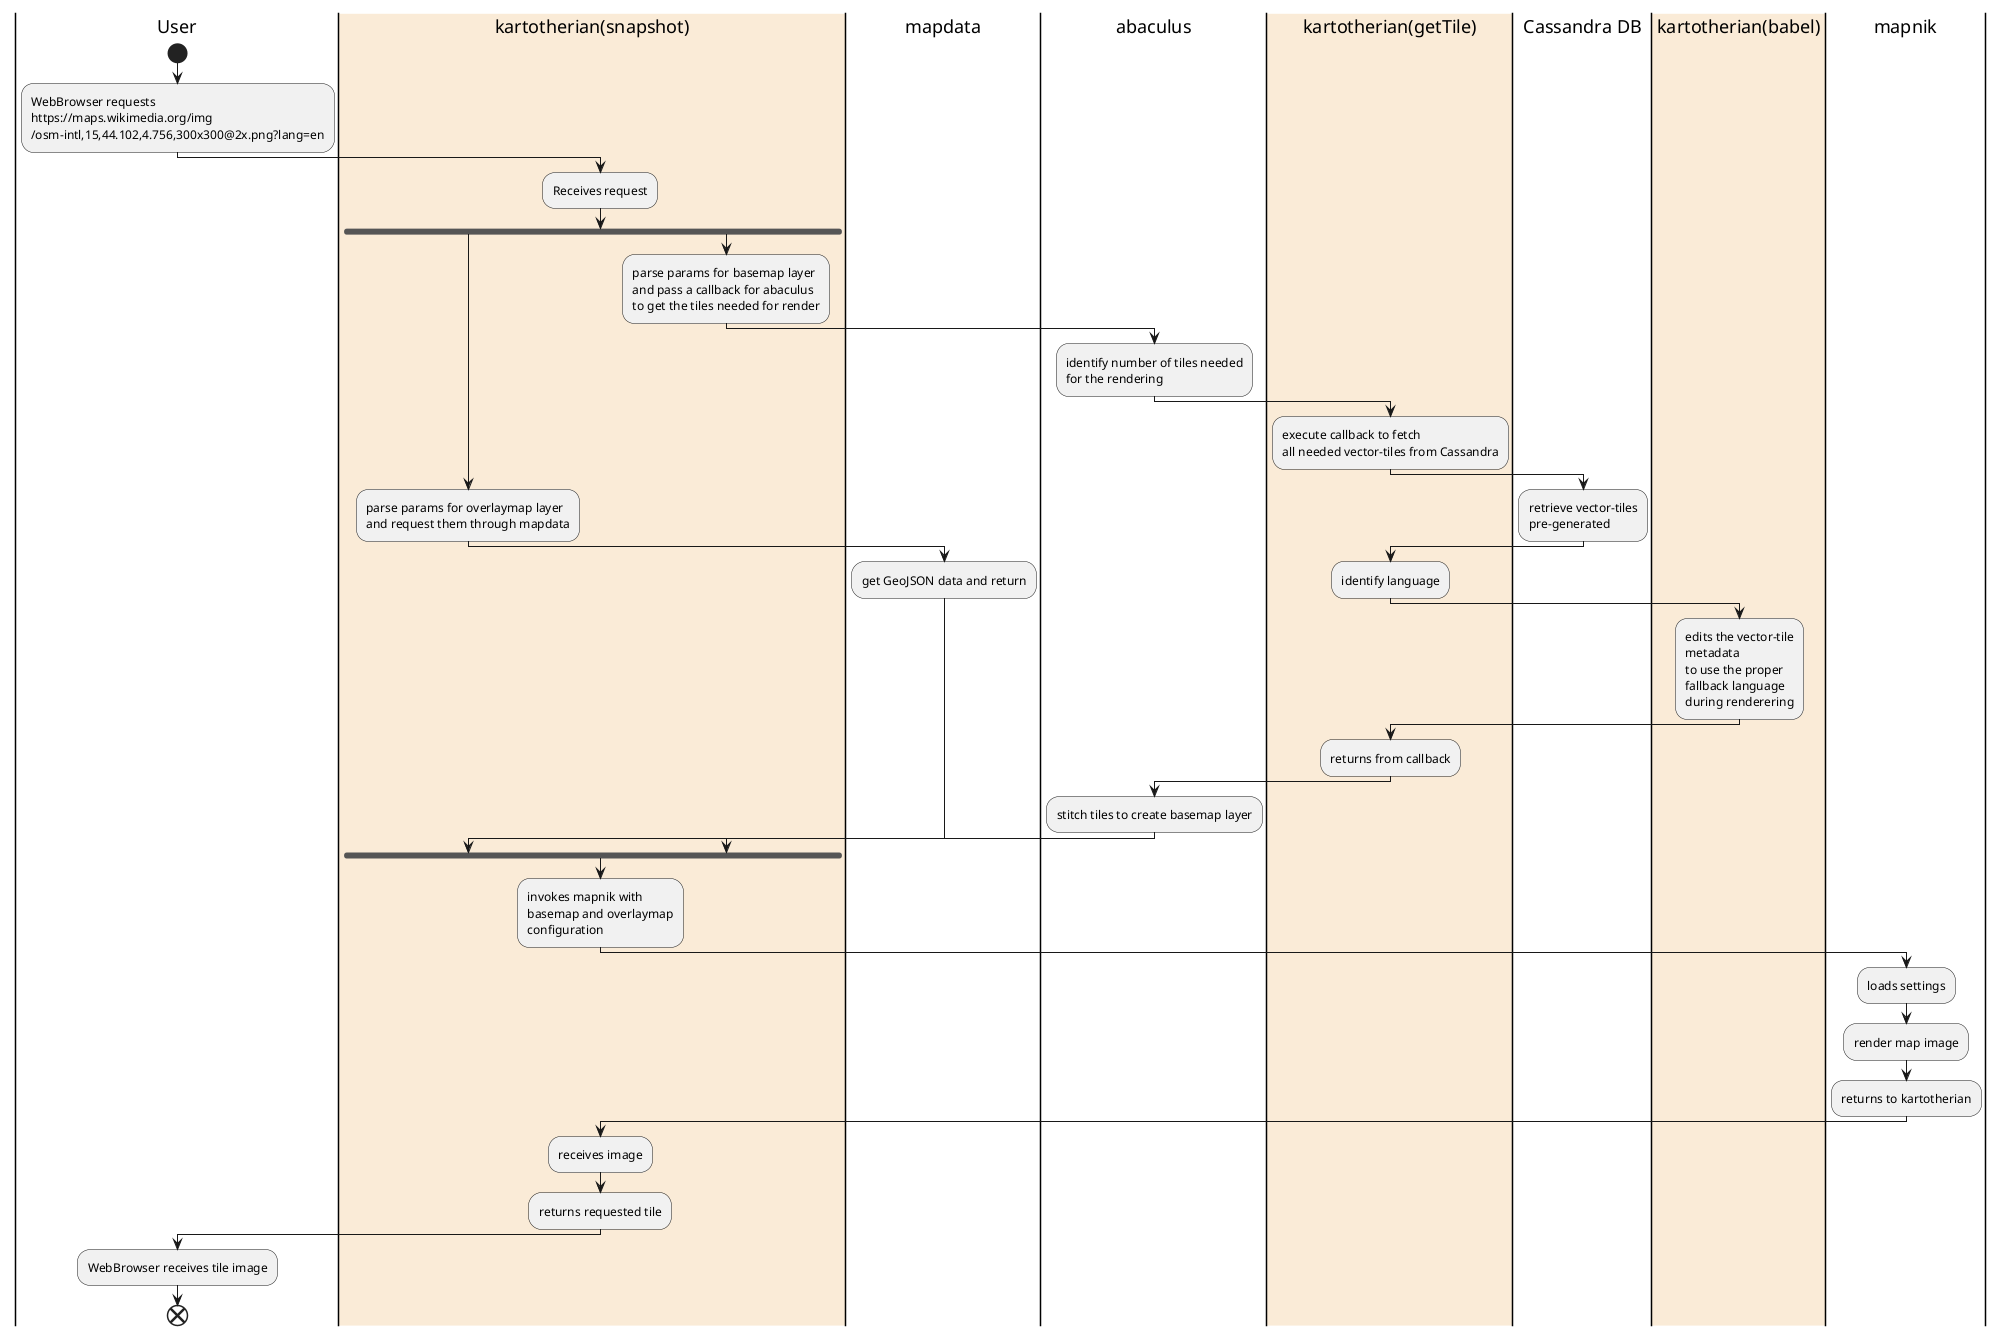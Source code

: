 @startuml
|User|
start
:WebBrowser requests
https://maps.wikimedia.org/img
/osm-intl,15,44.102,4.756,300x300@2x.png?lang=en;
|#AntiqueWhite|kartotherian(snapshot)|
:Receives request;
fork
:parse params for overlaymap layer
and request them through mapdata;
|mapdata|
:get GeoJSON data and return;
|kartotherian(snapshot)|
fork again
:parse params for basemap layer
and pass a callback for abaculus
to get the tiles needed for render;
|abaculus|
:identify number of tiles needed
for the rendering;
|#AntiqueWhite|kartotherian(getTile)|
:execute callback to fetch
all needed vector-tiles from Cassandra;
|Cassandra DB|
:retrieve vector-tiles
pre-generated;
|kartotherian(getTile)|
:identify language;
|#AntiqueWhite|kartotherian(babel)|
:edits the vector-tile
metadata
to use the proper
fallback language
during renderering;
|kartotherian(getTile)|
:returns from callback;
|abaculus|
:stitch tiles to create basemap layer;
|kartotherian(snapshot)|
end fork
:invokes mapnik with
basemap and overlaymap
configuration;
|mapnik|
:loads settings;
:render map image;
:returns to kartotherian;
|kartotherian(snapshot)|
:receives image;
:returns requested tile;
|User|
:WebBrowser receives tile image;
end
@enduml
